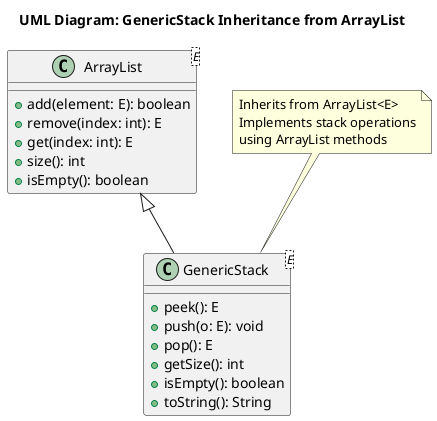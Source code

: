 @startuml
title UML Diagram: GenericStack Inheritance from ArrayList

class ArrayList<E> {
  +add(element: E): boolean
  +remove(index: int): E
  +get(index: int): E
  +size(): int
  +isEmpty(): boolean
}

class GenericStack<E> {
  +peek(): E
  +push(o: E): void
  +pop(): E
  +getSize(): int
  +isEmpty(): boolean
  +toString(): String
}

ArrayList <|-- GenericStack

note top of GenericStack
  Inherits from ArrayList<E>
  Implements stack operations
  using ArrayList methods
end note

@enduml
